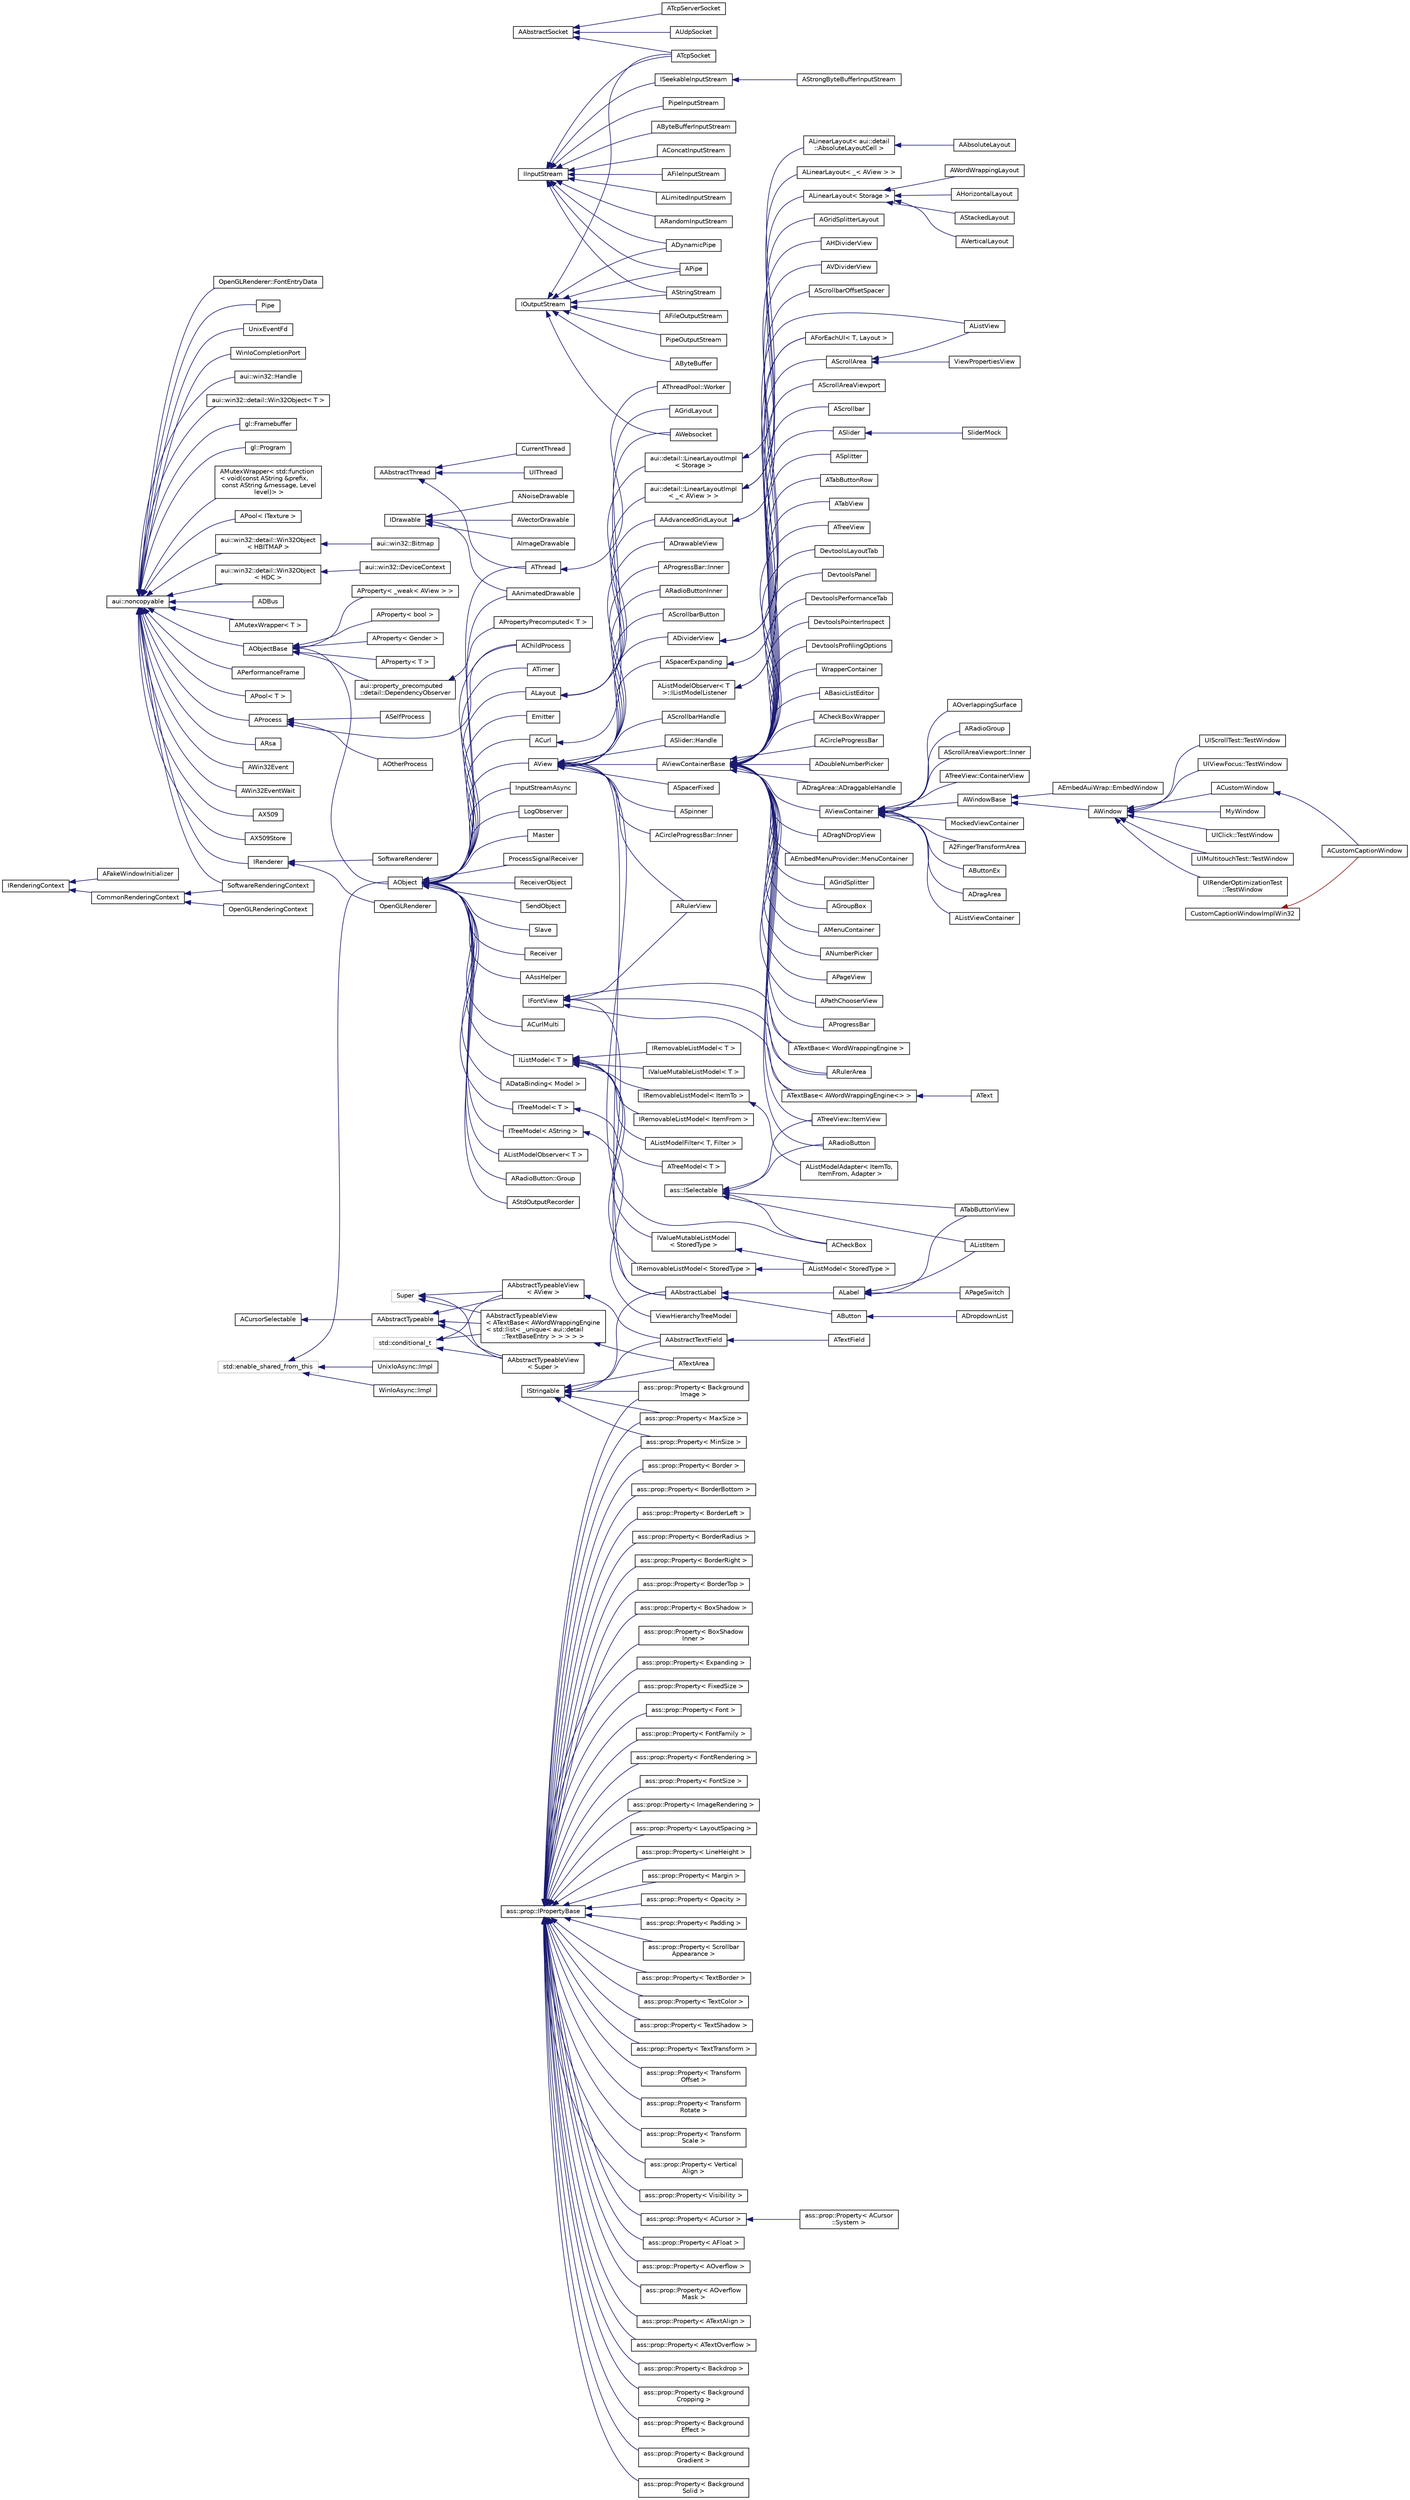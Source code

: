 digraph "Graphical Class Hierarchy"
{
 // LATEX_PDF_SIZE
  edge [fontname="Helvetica",fontsize="10",labelfontname="Helvetica",labelfontsize="10"];
  node [fontname="Helvetica",fontsize="10",shape=record];
  rankdir="LR";
  Node0 [label="AAbstractSocket",height=0.2,width=0.4,color="black", fillcolor="white", style="filled",URL="$classAAbstractSocket.html",tooltip="Base class for all sockets."];
  Node0 -> Node1 [dir="back",color="midnightblue",fontsize="10",style="solid",fontname="Helvetica"];
  Node1 [label="ATcpServerSocket",height=0.2,width=0.4,color="black", fillcolor="white", style="filled",URL="$classATcpServerSocket.html",tooltip="TCP server socket."];
  Node0 -> Node2 [dir="back",color="midnightblue",fontsize="10",style="solid",fontname="Helvetica"];
  Node2 [label="ATcpSocket",height=0.2,width=0.4,color="black", fillcolor="white", style="filled",URL="$classATcpSocket.html",tooltip="A bidirectional TCP connection (either a client connection or returned by ATcpServerSocket)."];
  Node0 -> Node3 [dir="back",color="midnightblue",fontsize="10",style="solid",fontname="Helvetica"];
  Node3 [label="AUdpSocket",height=0.2,width=0.4,color="black", fillcolor="white", style="filled",URL="$classAUdpSocket.html",tooltip="A bidirectional UDP socket."];
  Node38 [label="AAbstractThread",height=0.2,width=0.4,color="black", fillcolor="white", style="filled",URL="$classAAbstractThread.html",tooltip="Represents an abstract thread. Not all threads are created through AThread - these are interfaced wit..."];
  Node38 -> Node39 [dir="back",color="midnightblue",fontsize="10",style="solid",fontname="Helvetica"];
  Node39 [label="AThread",height=0.2,width=0.4,color="black", fillcolor="white", style="filled",URL="$classAThread.html",tooltip="Represents a user-defined thread."];
  Node39 -> Node40 [dir="back",color="midnightblue",fontsize="10",style="solid",fontname="Helvetica"];
  Node40 [label="AThreadPool::Worker",height=0.2,width=0.4,color="black", fillcolor="white", style="filled",URL="$classAThreadPool_1_1Worker.html",tooltip=" "];
  Node38 -> Node41 [dir="back",color="midnightblue",fontsize="10",style="solid",fontname="Helvetica"];
  Node41 [label="CurrentThread",height=0.2,width=0.4,color="black", fillcolor="white", style="filled",URL="$classCurrentThread.html",tooltip=" "];
  Node38 -> Node42 [dir="back",color="midnightblue",fontsize="10",style="solid",fontname="Helvetica"];
  Node42 [label="UIThread",height=0.2,width=0.4,color="black", fillcolor="white", style="filled",URL="$classUIThread.html",tooltip=" "];
  Node71 [label="ACursorSelectable",height=0.2,width=0.4,color="black", fillcolor="white", style="filled",URL="$classACursorSelectable.html",tooltip=" "];
  Node71 -> Node72 [dir="back",color="midnightblue",fontsize="10",style="solid",fontname="Helvetica"];
  Node72 [label="AAbstractTypeable",height=0.2,width=0.4,color="black", fillcolor="white", style="filled",URL="$classAAbstractTypeable.html",tooltip="Base class for AAbstractTypeableView which is template class."];
  Node72 -> Node73 [dir="back",color="midnightblue",fontsize="10",style="solid",fontname="Helvetica"];
  Node73 [label="AAbstractTypeableView\l\< AView \>",height=0.2,width=0.4,color="black", fillcolor="white", style="filled",URL="$classAAbstractTypeableView.html",tooltip=" "];
  Node73 -> Node74 [dir="back",color="midnightblue",fontsize="10",style="solid",fontname="Helvetica"];
  Node74 [label="AAbstractTextField",height=0.2,width=0.4,color="black", fillcolor="white", style="filled",URL="$classAAbstractTextField.html",tooltip="Text field implementation."];
  Node74 -> Node75 [dir="back",color="midnightblue",fontsize="10",style="solid",fontname="Helvetica"];
  Node75 [label="ATextField",height=0.2,width=0.4,color="black", fillcolor="white", style="filled",URL="$classATextField.html",tooltip="Editable field with text to receive a text input from the user."];
  Node72 -> Node76 [dir="back",color="midnightblue",fontsize="10",style="solid",fontname="Helvetica"];
  Node76 [label="AAbstractTypeableView\l\< ATextBase\< AWordWrappingEngine\l\< std::list\< _unique\< aui::detail\l::TextBaseEntry \> \> \> \> \>",height=0.2,width=0.4,color="black", fillcolor="white", style="filled",URL="$classAAbstractTypeableView.html",tooltip=" "];
  Node76 -> Node77 [dir="back",color="midnightblue",fontsize="10",style="solid",fontname="Helvetica"];
  Node77 [label="ATextArea",height=0.2,width=0.4,color="black", fillcolor="white", style="filled",URL="$classATextArea.html",tooltip="Multiline text input area."];
  Node72 -> Node78 [dir="back",color="midnightblue",fontsize="10",style="solid",fontname="Helvetica"];
  Node78 [label="AAbstractTypeableView\l\< Super \>",height=0.2,width=0.4,color="black", fillcolor="white", style="filled",URL="$classAAbstractTypeableView.html",tooltip="Basic implementation of type shortcuts and selection for editable text fields."];
  Node345 [label="std::conditional_t",height=0.2,width=0.4,color="grey75", fillcolor="white", style="filled",tooltip=" "];
  Node345 -> Node73 [dir="back",color="midnightblue",fontsize="10",style="solid",fontname="Helvetica"];
  Node345 -> Node76 [dir="back",color="midnightblue",fontsize="10",style="solid",fontname="Helvetica"];
  Node345 -> Node78 [dir="back",color="midnightblue",fontsize="10",style="solid",fontname="Helvetica"];
  Node388 [label="CustomCaptionWindowImplWin32",height=0.2,width=0.4,color="black", fillcolor="white", style="filled",URL="$classCustomCaptionWindowImplWin32.html",tooltip=" "];
  Node388 -> Node389 [dir="back",color="firebrick4",fontsize="10",style="solid",fontname="Helvetica"];
  Node389 [label="ACustomCaptionWindow",height=0.2,width=0.4,color="black", fillcolor="white", style="filled",URL="$classACustomCaptionWindow.html",tooltip="Represents a window with customizable caption bar."];
  Node417 [label="std::enable_shared_from_this",height=0.2,width=0.4,color="grey75", fillcolor="white", style="filled",tooltip=" "];
  Node417 -> Node418 [dir="back",color="midnightblue",fontsize="10",style="solid",fontname="Helvetica"];
  Node418 [label="AObject",height=0.2,width=0.4,color="black", fillcolor="white", style="filled",URL="$classAObject.html",tooltip="A base object class."];
  Node418 -> Node419 [dir="back",color="midnightblue",fontsize="10",style="solid",fontname="Helvetica"];
  Node419 [label="ITreeModel\< AString \>",height=0.2,width=0.4,color="black", fillcolor="white", style="filled",URL="$classITreeModel.html",tooltip=" "];
  Node419 -> Node420 [dir="back",color="midnightblue",fontsize="10",style="solid",fontname="Helvetica"];
  Node420 [label="ViewHierarchyTreeModel",height=0.2,width=0.4,color="black", fillcolor="white", style="filled",URL="$classViewHierarchyTreeModel.html",tooltip=" "];
  Node418 -> Node421 [dir="back",color="midnightblue",fontsize="10",style="solid",fontname="Helvetica"];
  Node421 [label="Receiver",height=0.2,width=0.4,color="black", fillcolor="white", style="filled",URL="$classReceiver.html",tooltip=" "];
  Node418 -> Node422 [dir="back",color="midnightblue",fontsize="10",style="solid",fontname="Helvetica"];
  Node422 [label="AAnimatedDrawable",height=0.2,width=0.4,color="black", fillcolor="white", style="filled",URL="$classAAnimatedDrawable.html",tooltip=" "];
  Node418 -> Node423 [dir="back",color="midnightblue",fontsize="10",style="solid",fontname="Helvetica"];
  Node423 [label="AAssHelper",height=0.2,width=0.4,color="black", fillcolor="white", style="filled",URL="$classAAssHelper.html",tooltip="Remember, ASS is not a butt. ASS is Aui Style Sheets."];
  Node418 -> Node424 [dir="back",color="midnightblue",fontsize="10",style="solid",fontname="Helvetica"];
  Node424 [label="AChildProcess",height=0.2,width=0.4,color="black", fillcolor="white", style="filled",URL="$classAChildProcess.html",tooltip=" "];
  Node418 -> Node425 [dir="back",color="midnightblue",fontsize="10",style="solid",fontname="Helvetica"];
  Node425 [label="ACurl",height=0.2,width=0.4,color="black", fillcolor="white", style="filled",URL="$classACurl.html",tooltip="Easy curl instance."];
  Node425 -> Node426 [dir="back",color="midnightblue",fontsize="10",style="solid",fontname="Helvetica"];
  Node426 [label="AWebsocket",height=0.2,width=0.4,color="black", fillcolor="white", style="filled",URL="$classAWebsocket.html",tooltip="Websocket implementation."];
  Node418 -> Node427 [dir="back",color="midnightblue",fontsize="10",style="solid",fontname="Helvetica"];
  Node427 [label="ACurlMulti",height=0.2,width=0.4,color="black", fillcolor="white", style="filled",URL="$classACurlMulti.html",tooltip="Multi curl instance."];
  Node418 -> Node428 [dir="back",color="midnightblue",fontsize="10",style="solid",fontname="Helvetica"];
  Node428 [label="ADataBinding\< Model \>",height=0.2,width=0.4,color="black", fillcolor="white", style="filled",URL="$classADataBinding.html",tooltip="Data binding implementation."];
  Node418 -> Node429 [dir="back",color="midnightblue",fontsize="10",style="solid",fontname="Helvetica"];
  Node429 [label="ALayout",height=0.2,width=0.4,color="black", fillcolor="white", style="filled",URL="$classALayout.html",tooltip="Base class for all layout managers."];
  Node429 -> Node430 [dir="back",color="midnightblue",fontsize="10",style="solid",fontname="Helvetica"];
  Node430 [label="aui::detail::LinearLayoutImpl\l\< _\< AView \> \>",height=0.2,width=0.4,color="black", fillcolor="white", style="filled",URL="$classaui_1_1detail_1_1LinearLayoutImpl.html",tooltip=" "];
  Node430 -> Node431 [dir="back",color="midnightblue",fontsize="10",style="solid",fontname="Helvetica"];
  Node431 [label="ALinearLayout\< Storage \>",height=0.2,width=0.4,color="black", fillcolor="white", style="filled",URL="$classALinearLayout.html",tooltip="Implements addView/removeView/getAllViews and protected mViews field for Vertical,..."];
  Node431 -> Node432 [dir="back",color="midnightblue",fontsize="10",style="solid",fontname="Helvetica"];
  Node432 [label="AHorizontalLayout",height=0.2,width=0.4,color="black", fillcolor="white", style="filled",URL="$classAHorizontalLayout.html",tooltip="Places views in a row."];
  Node431 -> Node433 [dir="back",color="midnightblue",fontsize="10",style="solid",fontname="Helvetica"];
  Node433 [label="AStackedLayout",height=0.2,width=0.4,color="black", fillcolor="white", style="filled",URL="$classAStackedLayout.html",tooltip="Places views in a stack (along z axis)."];
  Node431 -> Node434 [dir="back",color="midnightblue",fontsize="10",style="solid",fontname="Helvetica"];
  Node434 [label="AVerticalLayout",height=0.2,width=0.4,color="black", fillcolor="white", style="filled",URL="$classAVerticalLayout.html",tooltip="Places views in a column."];
  Node431 -> Node435 [dir="back",color="midnightblue",fontsize="10",style="solid",fontname="Helvetica"];
  Node435 [label="AWordWrappingLayout",height=0.2,width=0.4,color="black", fillcolor="white", style="filled",URL="$classAWordWrappingLayout.html",tooltip="Imitates behaviour of word wrapping, but uses views instead words."];
  Node430 -> Node436 [dir="back",color="midnightblue",fontsize="10",style="solid",fontname="Helvetica"];
  Node436 [label="ALinearLayout\< _\< AView \> \>",height=0.2,width=0.4,color="black", fillcolor="white", style="filled",URL="$classALinearLayout_3_01___3_01AView_01_4_01_4.html",tooltip=" "];
  Node429 -> Node437 [dir="back",color="midnightblue",fontsize="10",style="solid",fontname="Helvetica"];
  Node437 [label="AAdvancedGridLayout",height=0.2,width=0.4,color="black", fillcolor="white", style="filled",URL="$classAAdvancedGridLayout.html",tooltip="Grid layout. Unlike AGridLayout, cells may have different sizes."];
  Node437 -> Node438 [dir="back",color="midnightblue",fontsize="10",style="solid",fontname="Helvetica"];
  Node438 [label="AGridSplitterLayout",height=0.2,width=0.4,color="black", fillcolor="white", style="filled",URL="$classAGridSplitterLayout.html",tooltip=" "];
  Node429 -> Node439 [dir="back",color="midnightblue",fontsize="10",style="solid",fontname="Helvetica"];
  Node439 [label="AGridLayout",height=0.2,width=0.4,color="black", fillcolor="white", style="filled",URL="$classAGridLayout.html",tooltip="Grid layout with fixed-size cells."];
  Node429 -> Node440 [dir="back",color="midnightblue",fontsize="10",style="solid",fontname="Helvetica"];
  Node440 [label="aui::detail::LinearLayoutImpl\l\< Storage \>",height=0.2,width=0.4,color="black", fillcolor="white", style="filled",URL="$classaui_1_1detail_1_1LinearLayoutImpl.html",tooltip=" "];
  Node440 -> Node441 [dir="back",color="midnightblue",fontsize="10",style="solid",fontname="Helvetica"];
  Node441 [label="ALinearLayout\< aui::detail\l::AbsoluteLayoutCell \>",height=0.2,width=0.4,color="black", fillcolor="white", style="filled",URL="$classALinearLayout.html",tooltip=" "];
  Node441 -> Node442 [dir="back",color="midnightblue",fontsize="10",style="solid",fontname="Helvetica"];
  Node442 [label="AAbsoluteLayout",height=0.2,width=0.4,color="black", fillcolor="white", style="filled",URL="$classAAbsoluteLayout.html",tooltip="Absolute positioning layout. Allows to explicitly set your own coordinates."];
  Node418 -> Node443 [dir="back",color="midnightblue",fontsize="10",style="solid",fontname="Helvetica"];
  Node443 [label="AListModelObserver\< T \>",height=0.2,width=0.4,color="black", fillcolor="white", style="filled",URL="$classAListModelObserver.html",tooltip=" "];
  Node418 -> Node444 [dir="back",color="midnightblue",fontsize="10",style="solid",fontname="Helvetica"];
  Node444 [label="ARadioButton::Group",height=0.2,width=0.4,color="black", fillcolor="white", style="filled",URL="$classARadioButton_1_1Group.html",tooltip=" "];
  Node418 -> Node445 [dir="back",color="midnightblue",fontsize="10",style="solid",fontname="Helvetica"];
  Node445 [label="AStdOutputRecorder",height=0.2,width=0.4,color="black", fillcolor="white", style="filled",URL="$classAStdOutputRecorder.html",tooltip=" "];
  Node418 -> Node39 [dir="back",color="midnightblue",fontsize="10",style="solid",fontname="Helvetica"];
  Node418 -> Node446 [dir="back",color="midnightblue",fontsize="10",style="solid",fontname="Helvetica"];
  Node446 [label="ATimer",height=0.2,width=0.4,color="black", fillcolor="white", style="filled",URL="$classATimer.html",tooltip="Async timer."];
  Node418 -> Node447 [dir="back",color="midnightblue",fontsize="10",style="solid",fontname="Helvetica"];
  Node447 [label="AView",height=0.2,width=0.4,color="black", fillcolor="white", style="filled",URL="$classAView.html",tooltip="Base class of all UI objects."];
  Node447 -> Node448 [dir="back",color="midnightblue",fontsize="10",style="solid",fontname="Helvetica"];
  Node448 [label="AAbstractLabel",height=0.2,width=0.4,color="black", fillcolor="white", style="filled",URL="$classAAbstractLabel.html",tooltip="Represents an abstract text display view."];
  Node448 -> Node449 [dir="back",color="midnightblue",fontsize="10",style="solid",fontname="Helvetica"];
  Node449 [label="AButton",height=0.2,width=0.4,color="black", fillcolor="white", style="filled",URL="$classAButton.html",tooltip="Button with text, which can be pushed to make some action."];
  Node449 -> Node450 [dir="back",color="midnightblue",fontsize="10",style="solid",fontname="Helvetica"];
  Node450 [label="ADropdownList",height=0.2,width=0.4,color="black", fillcolor="white", style="filled",URL="$classADropdownList.html",tooltip="A button with dropdown list."];
  Node448 -> Node451 [dir="back",color="midnightblue",fontsize="10",style="solid",fontname="Helvetica"];
  Node451 [label="ALabel",height=0.2,width=0.4,color="black", fillcolor="white", style="filled",URL="$classALabel.html",tooltip="Represents a simple single-line text display view."];
  Node451 -> Node452 [dir="back",color="midnightblue",fontsize="10",style="solid",fontname="Helvetica"];
  Node452 [label="AListItem",height=0.2,width=0.4,color="black", fillcolor="white", style="filled",URL="$classAListItem.html",tooltip=" "];
  Node451 -> Node453 [dir="back",color="midnightblue",fontsize="10",style="solid",fontname="Helvetica"];
  Node453 [label="APageSwitch",height=0.2,width=0.4,color="black", fillcolor="white", style="filled",URL="$classAPageSwitch.html",tooltip=" "];
  Node451 -> Node454 [dir="back",color="midnightblue",fontsize="10",style="solid",fontname="Helvetica"];
  Node454 [label="ATabButtonView",height=0.2,width=0.4,color="black", fillcolor="white", style="filled",URL="$classATabButtonView.html",tooltip=" "];
  Node447 -> Node455 [dir="back",color="midnightblue",fontsize="10",style="solid",fontname="Helvetica"];
  Node455 [label="ACheckBox",height=0.2,width=0.4,color="black", fillcolor="white", style="filled",URL="$classACheckBox.html",tooltip="A check box (without label)."];
  Node447 -> Node456 [dir="back",color="midnightblue",fontsize="10",style="solid",fontname="Helvetica"];
  Node456 [label="ACircleProgressBar::Inner",height=0.2,width=0.4,color="black", fillcolor="white", style="filled",URL="$classACircleProgressBar_1_1Inner.html",tooltip=" "];
  Node447 -> Node457 [dir="back",color="midnightblue",fontsize="10",style="solid",fontname="Helvetica"];
  Node457 [label="ADividerView",height=0.2,width=0.4,color="black", fillcolor="white", style="filled",URL="$classADividerView.html",tooltip="Base class for AHDividerView and AVDivierView."];
  Node457 -> Node458 [dir="back",color="midnightblue",fontsize="10",style="solid",fontname="Helvetica"];
  Node458 [label="AHDividerView",height=0.2,width=0.4,color="black", fillcolor="white", style="filled",URL="$classAHDividerView.html",tooltip="A horizontal line."];
  Node457 -> Node459 [dir="back",color="midnightblue",fontsize="10",style="solid",fontname="Helvetica"];
  Node459 [label="AVDividerView",height=0.2,width=0.4,color="black", fillcolor="white", style="filled",URL="$classAVDividerView.html",tooltip="A vertical line."];
  Node447 -> Node460 [dir="back",color="midnightblue",fontsize="10",style="solid",fontname="Helvetica"];
  Node460 [label="ADrawableView",height=0.2,width=0.4,color="black", fillcolor="white", style="filled",URL="$classADrawableView.html",tooltip="Simple view to draw an IDrawable."];
  Node447 -> Node461 [dir="back",color="midnightblue",fontsize="10",style="solid",fontname="Helvetica"];
  Node461 [label="AProgressBar::Inner",height=0.2,width=0.4,color="black", fillcolor="white", style="filled",URL="$classAProgressBar_1_1Inner.html",tooltip=" "];
  Node447 -> Node462 [dir="back",color="midnightblue",fontsize="10",style="solid",fontname="Helvetica"];
  Node462 [label="ARadioButtonInner",height=0.2,width=0.4,color="black", fillcolor="white", style="filled",URL="$classARadioButtonInner.html",tooltip=" "];
  Node447 -> Node463 [dir="back",color="midnightblue",fontsize="10",style="solid",fontname="Helvetica"];
  Node463 [label="ARulerView",height=0.2,width=0.4,color="black", fillcolor="white", style="filled",URL="$classARulerView.html",tooltip="A Photoshop-like ruler for measuring display units."];
  Node447 -> Node464 [dir="back",color="midnightblue",fontsize="10",style="solid",fontname="Helvetica"];
  Node464 [label="AScrollbarButton",height=0.2,width=0.4,color="black", fillcolor="white", style="filled",URL="$classAScrollbarButton.html",tooltip=" "];
  Node447 -> Node465 [dir="back",color="midnightblue",fontsize="10",style="solid",fontname="Helvetica"];
  Node465 [label="AScrollbarHandle",height=0.2,width=0.4,color="black", fillcolor="white", style="filled",URL="$classAScrollbarHandle.html",tooltip=" "];
  Node447 -> Node466 [dir="back",color="midnightblue",fontsize="10",style="solid",fontname="Helvetica"];
  Node466 [label="ASlider::Handle",height=0.2,width=0.4,color="black", fillcolor="white", style="filled",URL="$classASlider_1_1Handle.html",tooltip=" "];
  Node447 -> Node467 [dir="back",color="midnightblue",fontsize="10",style="solid",fontname="Helvetica"];
  Node467 [label="ASpacerExpanding",height=0.2,width=0.4,color="black", fillcolor="white", style="filled",URL="$classASpacerExpanding.html",tooltip="Expanding view which is useful in UI building."];
  Node467 -> Node468 [dir="back",color="midnightblue",fontsize="10",style="solid",fontname="Helvetica"];
  Node468 [label="AScrollbarOffsetSpacer",height=0.2,width=0.4,color="black", fillcolor="white", style="filled",URL="$classAScrollbarOffsetSpacer.html",tooltip=" "];
  Node447 -> Node469 [dir="back",color="midnightblue",fontsize="10",style="solid",fontname="Helvetica"];
  Node469 [label="ASpacerFixed",height=0.2,width=0.4,color="black", fillcolor="white", style="filled",URL="$classASpacerFixed.html",tooltip="Fixed-size view which is useful in UI building."];
  Node447 -> Node470 [dir="back",color="midnightblue",fontsize="10",style="solid",fontname="Helvetica"];
  Node470 [label="ASpinner",height=0.2,width=0.4,color="black", fillcolor="white", style="filled",URL="$classASpinner.html",tooltip=" "];
  Node447 -> Node471 [dir="back",color="midnightblue",fontsize="10",style="solid",fontname="Helvetica"];
  Node471 [label="AViewContainerBase",height=0.2,width=0.4,color="black", fillcolor="white", style="filled",URL="$classAViewContainerBase.html",tooltip="A view that represents a set of views."];
  Node471 -> Node472 [dir="back",color="midnightblue",fontsize="10",style="solid",fontname="Helvetica"];
  Node472 [label="ATextBase\< AWordWrappingEngine\<\> \>",height=0.2,width=0.4,color="black", fillcolor="white", style="filled",URL="$classATextBase.html",tooltip=" "];
  Node472 -> Node473 [dir="back",color="midnightblue",fontsize="10",style="solid",fontname="Helvetica"];
  Node473 [label="AText",height=0.2,width=0.4,color="black", fillcolor="white", style="filled",URL="$classAText.html",tooltip="HTML-capable text container."];
  Node471 -> Node474 [dir="back",color="midnightblue",fontsize="10",style="solid",fontname="Helvetica"];
  Node474 [label="ABasicListEditor",height=0.2,width=0.4,color="black", fillcolor="white", style="filled",URL="$classABasicListEditor.html",tooltip="Helper UI to edit list models."];
  Node471 -> Node475 [dir="back",color="midnightblue",fontsize="10",style="solid",fontname="Helvetica"];
  Node475 [label="ACheckBoxWrapper",height=0.2,width=0.4,color="black", fillcolor="white", style="filled",URL="$classACheckBoxWrapper.html",tooltip="View container with a checkbox."];
  Node471 -> Node476 [dir="back",color="midnightblue",fontsize="10",style="solid",fontname="Helvetica"];
  Node476 [label="ACircleProgressBar",height=0.2,width=0.4,color="black", fillcolor="white", style="filled",URL="$classACircleProgressBar.html",tooltip="A circle-shaped progress bar."];
  Node471 -> Node477 [dir="back",color="midnightblue",fontsize="10",style="solid",fontname="Helvetica"];
  Node477 [label="ADoubleNumberPicker",height=0.2,width=0.4,color="black", fillcolor="white", style="filled",URL="$classADoubleNumberPicker.html",tooltip="A text field for numbers with increase/decrease buttons."];
  Node471 -> Node478 [dir="back",color="midnightblue",fontsize="10",style="solid",fontname="Helvetica"];
  Node478 [label="ADragArea::ADraggableHandle",height=0.2,width=0.4,color="black", fillcolor="white", style="filled",URL="$classADragArea_1_1ADraggableHandle.html",tooltip=" "];
  Node471 -> Node479 [dir="back",color="midnightblue",fontsize="10",style="solid",fontname="Helvetica"];
  Node479 [label="ADragNDropView",height=0.2,width=0.4,color="black", fillcolor="white", style="filled",URL="$classADragNDropView.html",tooltip=" "];
  Node471 -> Node480 [dir="back",color="midnightblue",fontsize="10",style="solid",fontname="Helvetica"];
  Node480 [label="AEmbedMenuProvider::MenuContainer",height=0.2,width=0.4,color="black", fillcolor="white", style="filled",URL="$classAEmbedMenuProvider_1_1MenuContainer.html",tooltip=" "];
  Node471 -> Node481 [dir="back",color="midnightblue",fontsize="10",style="solid",fontname="Helvetica"];
  Node481 [label="AForEachUI\< T, Layout \>",height=0.2,width=0.4,color="black", fillcolor="white", style="filled",URL="$classAForEachUI.html",tooltip=" "];
  Node471 -> Node482 [dir="back",color="midnightblue",fontsize="10",style="solid",fontname="Helvetica"];
  Node482 [label="AGridSplitter",height=0.2,width=0.4,color="black", fillcolor="white", style="filled",URL="$classAGridSplitter.html",tooltip="A resizable grid layout."];
  Node471 -> Node483 [dir="back",color="midnightblue",fontsize="10",style="solid",fontname="Helvetica"];
  Node483 [label="AGroupBox",height=0.2,width=0.4,color="black", fillcolor="white", style="filled",URL="$classAGroupBox.html",tooltip="A titled frame."];
  Node471 -> Node484 [dir="back",color="midnightblue",fontsize="10",style="solid",fontname="Helvetica"];
  Node484 [label="AMenuContainer",height=0.2,width=0.4,color="black", fillcolor="white", style="filled",URL="$classAMenuContainer.html",tooltip=" "];
  Node471 -> Node485 [dir="back",color="midnightblue",fontsize="10",style="solid",fontname="Helvetica"];
  Node485 [label="ANumberPicker",height=0.2,width=0.4,color="black", fillcolor="white", style="filled",URL="$classANumberPicker.html",tooltip="A text field for numbers with increase/decrease buttons."];
  Node471 -> Node486 [dir="back",color="midnightblue",fontsize="10",style="solid",fontname="Helvetica"];
  Node486 [label="APageView",height=0.2,width=0.4,color="black", fillcolor="white", style="filled",URL="$classAPageView.html",tooltip="Like ATabView but without tabs line."];
  Node471 -> Node487 [dir="back",color="midnightblue",fontsize="10",style="solid",fontname="Helvetica"];
  Node487 [label="APathChooserView",height=0.2,width=0.4,color="black", fillcolor="white", style="filled",URL="$classAPathChooserView.html",tooltip="A text field with \"...\" button prompting path."];
  Node471 -> Node488 [dir="back",color="midnightblue",fontsize="10",style="solid",fontname="Helvetica"];
  Node488 [label="AProgressBar",height=0.2,width=0.4,color="black", fillcolor="white", style="filled",URL="$classAProgressBar.html",tooltip="A progress bar."];
  Node471 -> Node489 [dir="back",color="midnightblue",fontsize="10",style="solid",fontname="Helvetica"];
  Node489 [label="ARadioButton",height=0.2,width=0.4,color="black", fillcolor="white", style="filled",URL="$classARadioButton.html",tooltip="A radio button."];
  Node471 -> Node490 [dir="back",color="midnightblue",fontsize="10",style="solid",fontname="Helvetica"];
  Node490 [label="ARulerArea",height=0.2,width=0.4,color="black", fillcolor="white", style="filled",URL="$classARulerArea.html",tooltip="Photoshop-like ruler area for measuring display units."];
  Node471 -> Node491 [dir="back",color="midnightblue",fontsize="10",style="solid",fontname="Helvetica"];
  Node491 [label="AScrollArea",height=0.2,width=0.4,color="black", fillcolor="white", style="filled",URL="$classAScrollArea.html",tooltip="A scrollable container with vertical and horizontal scrollbars."];
  Node491 -> Node492 [dir="back",color="midnightblue",fontsize="10",style="solid",fontname="Helvetica"];
  Node492 [label="AListView",height=0.2,width=0.4,color="black", fillcolor="white", style="filled",URL="$classAListView.html",tooltip="Displays a list model of strings."];
  Node491 -> Node493 [dir="back",color="midnightblue",fontsize="10",style="solid",fontname="Helvetica"];
  Node493 [label="ViewPropertiesView",height=0.2,width=0.4,color="black", fillcolor="white", style="filled",URL="$classViewPropertiesView.html",tooltip=" "];
  Node471 -> Node494 [dir="back",color="midnightblue",fontsize="10",style="solid",fontname="Helvetica"];
  Node494 [label="AScrollAreaViewport",height=0.2,width=0.4,color="black", fillcolor="white", style="filled",URL="$classAScrollAreaViewport.html",tooltip="Inner component of AScrollArea that manages rendering and event handling with custom offset (scroll)."];
  Node471 -> Node495 [dir="back",color="midnightblue",fontsize="10",style="solid",fontname="Helvetica"];
  Node495 [label="AScrollbar",height=0.2,width=0.4,color="black", fillcolor="white", style="filled",URL="$classAScrollbar.html",tooltip="A single scrollbar."];
  Node471 -> Node496 [dir="back",color="midnightblue",fontsize="10",style="solid",fontname="Helvetica"];
  Node496 [label="ASlider",height=0.2,width=0.4,color="black", fillcolor="white", style="filled",URL="$classASlider.html",tooltip="Slider control."];
  Node496 -> Node497 [dir="back",color="midnightblue",fontsize="10",style="solid",fontname="Helvetica"];
  Node497 [label="SliderMock",height=0.2,width=0.4,color="black", fillcolor="white", style="filled",URL="$classSliderMock.html",tooltip=" "];
  Node471 -> Node498 [dir="back",color="midnightblue",fontsize="10",style="solid",fontname="Helvetica"];
  Node498 [label="ASplitter",height=0.2,width=0.4,color="black", fillcolor="white", style="filled",URL="$classASplitter.html",tooltip="A resizeable horizontal or vertical layout."];
  Node471 -> Node499 [dir="back",color="midnightblue",fontsize="10",style="solid",fontname="Helvetica"];
  Node499 [label="ATabButtonRow",height=0.2,width=0.4,color="black", fillcolor="white", style="filled",URL="$classATabButtonRow.html",tooltip=" "];
  Node471 -> Node500 [dir="back",color="midnightblue",fontsize="10",style="solid",fontname="Helvetica"];
  Node500 [label="ATabView",height=0.2,width=0.4,color="black", fillcolor="white", style="filled",URL="$classATabView.html",tooltip="Tab host."];
  Node471 -> Node501 [dir="back",color="midnightblue",fontsize="10",style="solid",fontname="Helvetica"];
  Node501 [label="ATextBase\< WordWrappingEngine \>",height=0.2,width=0.4,color="black", fillcolor="white", style="filled",URL="$classATextBase.html",tooltip="Base class for AText without public APIs."];
  Node471 -> Node502 [dir="back",color="midnightblue",fontsize="10",style="solid",fontname="Helvetica"];
  Node502 [label="ATreeView",height=0.2,width=0.4,color="black", fillcolor="white", style="filled",URL="$classATreeView.html",tooltip="Displays a tree model of strings."];
  Node471 -> Node503 [dir="back",color="midnightblue",fontsize="10",style="solid",fontname="Helvetica"];
  Node503 [label="ATreeView::ItemView",height=0.2,width=0.4,color="black", fillcolor="white", style="filled",URL="$classATreeView_1_1ItemView.html",tooltip=" "];
  Node471 -> Node504 [dir="back",color="midnightblue",fontsize="10",style="solid",fontname="Helvetica"];
  Node504 [label="AViewContainer",height=0.2,width=0.4,color="black", fillcolor="white", style="filled",URL="$classAViewContainer.html",tooltip="A trivial modifiable view that represents a set of views."];
  Node504 -> Node505 [dir="back",color="midnightblue",fontsize="10",style="solid",fontname="Helvetica"];
  Node505 [label="A2FingerTransformArea",height=0.2,width=0.4,color="black", fillcolor="white", style="filled",URL="$classA2FingerTransformArea.html",tooltip="Handles and processes the multitouch scale, transform and rotation events based on two-finger gesture..."];
  Node504 -> Node506 [dir="back",color="midnightblue",fontsize="10",style="solid",fontname="Helvetica"];
  Node506 [label="AButtonEx",height=0.2,width=0.4,color="black", fillcolor="white", style="filled",URL="$classAButtonEx.html",tooltip="Unlike AButton, AButtonEx is a container which looks like a button."];
  Node504 -> Node507 [dir="back",color="midnightblue",fontsize="10",style="solid",fontname="Helvetica"];
  Node507 [label="ADragArea",height=0.2,width=0.4,color="black", fillcolor="white", style="filled",URL="$classADragArea.html",tooltip="Wrapping container to drag views inside of it."];
  Node504 -> Node508 [dir="back",color="midnightblue",fontsize="10",style="solid",fontname="Helvetica"];
  Node508 [label="AListViewContainer",height=0.2,width=0.4,color="black", fillcolor="white", style="filled",URL="$classAListViewContainer.html",tooltip=" "];
  Node504 -> Node509 [dir="back",color="midnightblue",fontsize="10",style="solid",fontname="Helvetica"];
  Node509 [label="AOverlappingSurface",height=0.2,width=0.4,color="black", fillcolor="white", style="filled",URL="$classAOverlappingSurface.html",tooltip=" "];
  Node504 -> Node510 [dir="back",color="midnightblue",fontsize="10",style="solid",fontname="Helvetica"];
  Node510 [label="ARadioGroup",height=0.2,width=0.4,color="black", fillcolor="white", style="filled",URL="$classARadioGroup.html",tooltip="A group of radio buttons."];
  Node504 -> Node511 [dir="back",color="midnightblue",fontsize="10",style="solid",fontname="Helvetica"];
  Node511 [label="AScrollAreaViewport::Inner",height=0.2,width=0.4,color="black", fillcolor="white", style="filled",URL="$classAScrollAreaViewport_1_1Inner.html",tooltip=" "];
  Node504 -> Node512 [dir="back",color="midnightblue",fontsize="10",style="solid",fontname="Helvetica"];
  Node512 [label="ATreeView::ContainerView",height=0.2,width=0.4,color="black", fillcolor="white", style="filled",URL="$classATreeView_1_1ContainerView.html",tooltip=" "];
  Node504 -> Node513 [dir="back",color="midnightblue",fontsize="10",style="solid",fontname="Helvetica"];
  Node513 [label="AWindowBase",height=0.2,width=0.4,color="black", fillcolor="white", style="filled",URL="$classAWindowBase.html",tooltip=" "];
  Node513 -> Node514 [dir="back",color="midnightblue",fontsize="10",style="solid",fontname="Helvetica"];
  Node514 [label="AEmbedAuiWrap::EmbedWindow",height=0.2,width=0.4,color="black", fillcolor="white", style="filled",URL="$classAEmbedAuiWrap_1_1EmbedWindow.html",tooltip=" "];
  Node513 -> Node515 [dir="back",color="midnightblue",fontsize="10",style="solid",fontname="Helvetica"];
  Node515 [label="AWindow",height=0.2,width=0.4,color="black", fillcolor="white", style="filled",URL="$classAWindow.html",tooltip="Represents a window in the underlying windowing system."];
  Node515 -> Node516 [dir="back",color="midnightblue",fontsize="10",style="solid",fontname="Helvetica"];
  Node516 [label="ACustomWindow",height=0.2,width=0.4,color="black", fillcolor="white", style="filled",URL="$classACustomWindow.html",tooltip="Represents a window without native caption but still draggable by top side."];
  Node516 -> Node389 [dir="back",color="midnightblue",fontsize="10",style="solid",fontname="Helvetica"];
  Node515 -> Node517 [dir="back",color="midnightblue",fontsize="10",style="solid",fontname="Helvetica"];
  Node517 [label="MyWindow",height=0.2,width=0.4,color="black", fillcolor="white", style="filled",URL="$classMyWindow.html",tooltip=" "];
  Node515 -> Node518 [dir="back",color="midnightblue",fontsize="10",style="solid",fontname="Helvetica"];
  Node518 [label="UIClick::TestWindow",height=0.2,width=0.4,color="black", fillcolor="white", style="filled",URL="$classUIClick_1_1TestWindow.html",tooltip=" "];
  Node515 -> Node519 [dir="back",color="midnightblue",fontsize="10",style="solid",fontname="Helvetica"];
  Node519 [label="UIMultitouchTest::TestWindow",height=0.2,width=0.4,color="black", fillcolor="white", style="filled",URL="$classUIMultitouchTest_1_1TestWindow.html",tooltip=" "];
  Node515 -> Node520 [dir="back",color="midnightblue",fontsize="10",style="solid",fontname="Helvetica"];
  Node520 [label="UIRenderOptimizationTest\l::TestWindow",height=0.2,width=0.4,color="black", fillcolor="white", style="filled",URL="$classUIRenderOptimizationTest_1_1TestWindow.html",tooltip=" "];
  Node515 -> Node521 [dir="back",color="midnightblue",fontsize="10",style="solid",fontname="Helvetica"];
  Node521 [label="UIScrollTest::TestWindow",height=0.2,width=0.4,color="black", fillcolor="white", style="filled",URL="$classUIScrollTest_1_1TestWindow.html",tooltip=" "];
  Node515 -> Node522 [dir="back",color="midnightblue",fontsize="10",style="solid",fontname="Helvetica"];
  Node522 [label="UIViewFocus::TestWindow",height=0.2,width=0.4,color="black", fillcolor="white", style="filled",URL="$classUIViewFocus_1_1TestWindow.html",tooltip=" "];
  Node504 -> Node523 [dir="back",color="midnightblue",fontsize="10",style="solid",fontname="Helvetica"];
  Node523 [label="MockedViewContainer",height=0.2,width=0.4,color="black", fillcolor="white", style="filled",URL="$classMockedViewContainer.html",tooltip=" "];
  Node471 -> Node524 [dir="back",color="midnightblue",fontsize="10",style="solid",fontname="Helvetica"];
  Node524 [label="DevtoolsLayoutTab",height=0.2,width=0.4,color="black", fillcolor="white", style="filled",URL="$classDevtoolsLayoutTab.html",tooltip=" "];
  Node471 -> Node525 [dir="back",color="midnightblue",fontsize="10",style="solid",fontname="Helvetica"];
  Node525 [label="DevtoolsPanel",height=0.2,width=0.4,color="black", fillcolor="white", style="filled",URL="$classDevtoolsPanel.html",tooltip=" "];
  Node471 -> Node526 [dir="back",color="midnightblue",fontsize="10",style="solid",fontname="Helvetica"];
  Node526 [label="DevtoolsPerformanceTab",height=0.2,width=0.4,color="black", fillcolor="white", style="filled",URL="$classDevtoolsPerformanceTab.html",tooltip=" "];
  Node471 -> Node527 [dir="back",color="midnightblue",fontsize="10",style="solid",fontname="Helvetica"];
  Node527 [label="DevtoolsPointerInspect",height=0.2,width=0.4,color="black", fillcolor="white", style="filled",URL="$classDevtoolsPointerInspect.html",tooltip=" "];
  Node471 -> Node528 [dir="back",color="midnightblue",fontsize="10",style="solid",fontname="Helvetica"];
  Node528 [label="DevtoolsProfilingOptions",height=0.2,width=0.4,color="black", fillcolor="white", style="filled",URL="$classDevtoolsProfilingOptions.html",tooltip=" "];
  Node471 -> Node529 [dir="back",color="midnightblue",fontsize="10",style="solid",fontname="Helvetica"];
  Node529 [label="WrapperContainer",height=0.2,width=0.4,color="black", fillcolor="white", style="filled",URL="$classWrapperContainer.html",tooltip=" "];
  Node418 -> Node530 [dir="back",color="midnightblue",fontsize="10",style="solid",fontname="Helvetica"];
  Node530 [label="Emitter",height=0.2,width=0.4,color="black", fillcolor="white", style="filled",URL="$classEmitter.html",tooltip=" "];
  Node418 -> Node531 [dir="back",color="midnightblue",fontsize="10",style="solid",fontname="Helvetica"];
  Node531 [label="IListModel\< T \>",height=0.2,width=0.4,color="black", fillcolor="white", style="filled",URL="$classIListModel.html",tooltip=" "];
  Node531 -> Node532 [dir="back",color="midnightblue",fontsize="10",style="solid",fontname="Helvetica"];
  Node532 [label="IRemovableListModel\< StoredType \>",height=0.2,width=0.4,color="black", fillcolor="white", style="filled",URL="$classIRemovableListModel.html",tooltip=" "];
  Node532 -> Node533 [dir="back",color="midnightblue",fontsize="10",style="solid",fontname="Helvetica"];
  Node533 [label="AListModel\< StoredType \>",height=0.2,width=0.4,color="black", fillcolor="white", style="filled",URL="$classAListModel.html",tooltip=" "];
  Node531 -> Node534 [dir="back",color="midnightblue",fontsize="10",style="solid",fontname="Helvetica"];
  Node534 [label="IRemovableListModel\< ItemTo \>",height=0.2,width=0.4,color="black", fillcolor="white", style="filled",URL="$classIRemovableListModel.html",tooltip=" "];
  Node534 -> Node535 [dir="back",color="midnightblue",fontsize="10",style="solid",fontname="Helvetica"];
  Node535 [label="AListModelAdapter\< ItemTo,\l ItemFrom, Adapter \>",height=0.2,width=0.4,color="black", fillcolor="white", style="filled",URL="$classAListModelAdapter.html",tooltip=" "];
  Node531 -> Node536 [dir="back",color="midnightblue",fontsize="10",style="solid",fontname="Helvetica"];
  Node536 [label="IRemovableListModel\< ItemFrom \>",height=0.2,width=0.4,color="black", fillcolor="white", style="filled",URL="$classIRemovableListModel.html",tooltip=" "];
  Node531 -> Node537 [dir="back",color="midnightblue",fontsize="10",style="solid",fontname="Helvetica"];
  Node537 [label="IValueMutableListModel\l\< StoredType \>",height=0.2,width=0.4,color="black", fillcolor="white", style="filled",URL="$classIValueMutableListModel.html",tooltip=" "];
  Node537 -> Node533 [dir="back",color="midnightblue",fontsize="10",style="solid",fontname="Helvetica"];
  Node531 -> Node538 [dir="back",color="midnightblue",fontsize="10",style="solid",fontname="Helvetica"];
  Node538 [label="AListModelFilter\< T, Filter \>",height=0.2,width=0.4,color="black", fillcolor="white", style="filled",URL="$classAListModelFilter.html",tooltip=" "];
  Node531 -> Node539 [dir="back",color="midnightblue",fontsize="10",style="solid",fontname="Helvetica"];
  Node539 [label="IRemovableListModel\< T \>",height=0.2,width=0.4,color="black", fillcolor="white", style="filled",URL="$classIRemovableListModel.html",tooltip=" "];
  Node531 -> Node540 [dir="back",color="midnightblue",fontsize="10",style="solid",fontname="Helvetica"];
  Node540 [label="IValueMutableListModel\< T \>",height=0.2,width=0.4,color="black", fillcolor="white", style="filled",URL="$classIValueMutableListModel.html",tooltip=" "];
  Node418 -> Node541 [dir="back",color="midnightblue",fontsize="10",style="solid",fontname="Helvetica"];
  Node541 [label="ITreeModel\< T \>",height=0.2,width=0.4,color="black", fillcolor="white", style="filled",URL="$classITreeModel.html",tooltip="Tree model."];
  Node541 -> Node542 [dir="back",color="midnightblue",fontsize="10",style="solid",fontname="Helvetica"];
  Node542 [label="ATreeModel\< T \>",height=0.2,width=0.4,color="black", fillcolor="white", style="filled",URL="$classATreeModel.html",tooltip="Basic implementation of ITreeModel."];
  Node418 -> Node543 [dir="back",color="midnightblue",fontsize="10",style="solid",fontname="Helvetica"];
  Node543 [label="InputStreamAsync",height=0.2,width=0.4,color="black", fillcolor="white", style="filled",URL="$classInputStreamAsync.html",tooltip="Converts a basic input stream to an asynchronous input stream so it's read in a separate thread."];
  Node418 -> Node544 [dir="back",color="midnightblue",fontsize="10",style="solid",fontname="Helvetica"];
  Node544 [label="LogObserver",height=0.2,width=0.4,color="black", fillcolor="white", style="filled",URL="$classLogObserver.html",tooltip=" "];
  Node418 -> Node545 [dir="back",color="midnightblue",fontsize="10",style="solid",fontname="Helvetica"];
  Node545 [label="Master",height=0.2,width=0.4,color="black", fillcolor="white", style="filled",URL="$classMaster.html",tooltip=" "];
  Node418 -> Node546 [dir="back",color="midnightblue",fontsize="10",style="solid",fontname="Helvetica"];
  Node546 [label="ProcessSignalReceiver",height=0.2,width=0.4,color="black", fillcolor="white", style="filled",URL="$classProcessSignalReceiver.html",tooltip=" "];
  Node418 -> Node547 [dir="back",color="midnightblue",fontsize="10",style="solid",fontname="Helvetica"];
  Node547 [label="ReceiverObject",height=0.2,width=0.4,color="black", fillcolor="white", style="filled",URL="$classReceiverObject.html",tooltip=" "];
  Node418 -> Node548 [dir="back",color="midnightblue",fontsize="10",style="solid",fontname="Helvetica"];
  Node548 [label="SendObject",height=0.2,width=0.4,color="black", fillcolor="white", style="filled",URL="$classSendObject.html",tooltip=" "];
  Node418 -> Node549 [dir="back",color="midnightblue",fontsize="10",style="solid",fontname="Helvetica"];
  Node549 [label="Slave",height=0.2,width=0.4,color="black", fillcolor="white", style="filled",URL="$classSlave.html",tooltip=" "];
  Node417 -> Node550 [dir="back",color="midnightblue",fontsize="10",style="solid",fontname="Helvetica"];
  Node550 [label="UnixIoAsync::Impl",height=0.2,width=0.4,color="black", fillcolor="white", style="filled",URL="$classUnixIoAsync_1_1Impl.html",tooltip=" "];
  Node417 -> Node551 [dir="back",color="midnightblue",fontsize="10",style="solid",fontname="Helvetica"];
  Node551 [label="WinIoAsync::Impl",height=0.2,width=0.4,color="black", fillcolor="white", style="filled",URL="$classWinIoAsync_1_1Impl.html",tooltip=" "];
  Node664 [label="IDrawable",height=0.2,width=0.4,color="black", fillcolor="white", style="filled",URL="$classIDrawable.html",tooltip="An abstract image that determines itself how it is displayed. Essentially an abstraction from vector ..."];
  Node664 -> Node422 [dir="back",color="midnightblue",fontsize="10",style="solid",fontname="Helvetica"];
  Node664 -> Node665 [dir="back",color="midnightblue",fontsize="10",style="solid",fontname="Helvetica"];
  Node665 [label="AImageDrawable",height=0.2,width=0.4,color="black", fillcolor="white", style="filled",URL="$classAImageDrawable.html",tooltip=" "];
  Node664 -> Node666 [dir="back",color="midnightblue",fontsize="10",style="solid",fontname="Helvetica"];
  Node666 [label="ANoiseDrawable",height=0.2,width=0.4,color="black", fillcolor="white", style="filled",URL="$classANoiseDrawable.html",tooltip=" "];
  Node664 -> Node667 [dir="back",color="midnightblue",fontsize="10",style="solid",fontname="Helvetica"];
  Node667 [label="AVectorDrawable",height=0.2,width=0.4,color="black", fillcolor="white", style="filled",URL="$classAVectorDrawable.html",tooltip=" "];
  Node680 [label="IFontView",height=0.2,width=0.4,color="black", fillcolor="white", style="filled",URL="$classIFontView.html",tooltip="Interface of a AView that works with fonts (i.e., ALabel, ATextField, AText, etc....."];
  Node680 -> Node472 [dir="back",color="midnightblue",fontsize="10",style="solid",fontname="Helvetica"];
  Node680 -> Node448 [dir="back",color="midnightblue",fontsize="10",style="solid",fontname="Helvetica"];
  Node680 -> Node490 [dir="back",color="midnightblue",fontsize="10",style="solid",fontname="Helvetica"];
  Node680 -> Node463 [dir="back",color="midnightblue",fontsize="10",style="solid",fontname="Helvetica"];
  Node680 -> Node501 [dir="back",color="midnightblue",fontsize="10",style="solid",fontname="Helvetica"];
  Node681 [label="IInputStream",height=0.2,width=0.4,color="black", fillcolor="white", style="filled",URL="$classIInputStream.html",tooltip="Represents an input stream."];
  Node681 -> Node682 [dir="back",color="midnightblue",fontsize="10",style="solid",fontname="Helvetica"];
  Node682 [label="AByteBufferInputStream",height=0.2,width=0.4,color="black", fillcolor="white", style="filled",URL="$classAByteBufferInputStream.html",tooltip="Converts a AByteBuffer to an IInputStream."];
  Node681 -> Node683 [dir="back",color="midnightblue",fontsize="10",style="solid",fontname="Helvetica"];
  Node683 [label="AConcatInputStream",height=0.2,width=0.4,color="black", fillcolor="white", style="filled",URL="$classAConcatInputStream.html",tooltip="Concatenates multiple sequential input streams into one."];
  Node681 -> Node684 [dir="back",color="midnightblue",fontsize="10",style="solid",fontname="Helvetica"];
  Node684 [label="ADynamicPipe",height=0.2,width=0.4,color="black", fillcolor="white", style="filled",URL="$classADynamicPipe.html",tooltip="An asynchronous buffer that converts an IInputStream to IOutputStream (and otherwise)."];
  Node681 -> Node685 [dir="back",color="midnightblue",fontsize="10",style="solid",fontname="Helvetica"];
  Node685 [label="AFileInputStream",height=0.2,width=0.4,color="black", fillcolor="white", style="filled",URL="$classAFileInputStream.html",tooltip="Opens a file for a binary read."];
  Node681 -> Node686 [dir="back",color="midnightblue",fontsize="10",style="solid",fontname="Helvetica"];
  Node686 [label="ALimitedInputStream",height=0.2,width=0.4,color="black", fillcolor="white", style="filled",URL="$classALimitedInputStream.html",tooltip="Input stream that will pass through a maximum of a certain number of bytes - then it will return eof ..."];
  Node681 -> Node687 [dir="back",color="midnightblue",fontsize="10",style="solid",fontname="Helvetica"];
  Node687 [label="APipe",height=0.2,width=0.4,color="black", fillcolor="white", style="filled",URL="$classAPipe.html",tooltip="A thread safe buffer that converts an IInputStream to IOutputStream (and otherwise)."];
  Node681 -> Node688 [dir="back",color="midnightblue",fontsize="10",style="solid",fontname="Helvetica"];
  Node688 [label="ARandomInputStream",height=0.2,width=0.4,color="black", fillcolor="white", style="filled",URL="$classARandomInputStream.html",tooltip="An input stream that generates random bytes."];
  Node681 -> Node689 [dir="back",color="midnightblue",fontsize="10",style="solid",fontname="Helvetica"];
  Node689 [label="AStringStream",height=0.2,width=0.4,color="black", fillcolor="white", style="filled",URL="$classAStringStream.html",tooltip="A buffer input/output stream based on std::string."];
  Node681 -> Node2 [dir="back",color="midnightblue",fontsize="10",style="solid",fontname="Helvetica"];
  Node681 -> Node690 [dir="back",color="midnightblue",fontsize="10",style="solid",fontname="Helvetica"];
  Node690 [label="ISeekableInputStream",height=0.2,width=0.4,color="black", fillcolor="white", style="filled",URL="$classISeekableInputStream.html",tooltip="Represents an input stream with updating reading position."];
  Node690 -> Node691 [dir="back",color="midnightblue",fontsize="10",style="solid",fontname="Helvetica"];
  Node691 [label="AStrongByteBufferInputStream",height=0.2,width=0.4,color="black", fillcolor="white", style="filled",URL="$classAStrongByteBufferInputStream.html",tooltip="Input stream based on AByteBuffer with memory control, clears byte buffer on destruction."];
  Node681 -> Node692 [dir="back",color="midnightblue",fontsize="10",style="solid",fontname="Helvetica"];
  Node692 [label="PipeInputStream",height=0.2,width=0.4,color="black", fillcolor="white", style="filled",URL="$classPipeInputStream.html",tooltip=" "];
  Node693 [label="AListModelObserver\< T\l \>::IListModelListener",height=0.2,width=0.4,color="black", fillcolor="white", style="filled",URL="$classAListModelObserver_1_1IListModelListener.html",tooltip=" "];
  Node693 -> Node481 [dir="back",color="midnightblue",fontsize="10",style="solid",fontname="Helvetica"];
  Node693 -> Node492 [dir="back",color="midnightblue",fontsize="10",style="solid",fontname="Helvetica"];
  Node706 [label="IOutputStream",height=0.2,width=0.4,color="black", fillcolor="white", style="filled",URL="$classIOutputStream.html",tooltip=" "];
  Node706 -> Node707 [dir="back",color="midnightblue",fontsize="10",style="solid",fontname="Helvetica"];
  Node707 [label="AByteBuffer",height=0.2,width=0.4,color="black", fillcolor="white", style="filled",URL="$classAByteBuffer.html",tooltip="std::vector-like growing array for byte storage."];
  Node706 -> Node684 [dir="back",color="midnightblue",fontsize="10",style="solid",fontname="Helvetica"];
  Node706 -> Node708 [dir="back",color="midnightblue",fontsize="10",style="solid",fontname="Helvetica"];
  Node708 [label="AFileOutputStream",height=0.2,width=0.4,color="black", fillcolor="white", style="filled",URL="$classAFileOutputStream.html",tooltip="Opens a file for a binary write."];
  Node706 -> Node687 [dir="back",color="midnightblue",fontsize="10",style="solid",fontname="Helvetica"];
  Node706 -> Node689 [dir="back",color="midnightblue",fontsize="10",style="solid",fontname="Helvetica"];
  Node706 -> Node2 [dir="back",color="midnightblue",fontsize="10",style="solid",fontname="Helvetica"];
  Node706 -> Node426 [dir="back",color="midnightblue",fontsize="10",style="solid",fontname="Helvetica"];
  Node706 -> Node709 [dir="back",color="midnightblue",fontsize="10",style="solid",fontname="Helvetica"];
  Node709 [label="PipeOutputStream",height=0.2,width=0.4,color="black", fillcolor="white", style="filled",URL="$classPipeOutputStream.html",tooltip=" "];
  Node713 [label="ass::prop::IPropertyBase",height=0.2,width=0.4,color="black", fillcolor="white", style="filled",URL="$structass_1_1prop_1_1IPropertyBase.html",tooltip="Base class for all properties."];
  Node713 -> Node714 [dir="back",color="midnightblue",fontsize="10",style="solid",fontname="Helvetica"];
  Node714 [label="ass::prop::Property\< ACursor \>",height=0.2,width=0.4,color="black", fillcolor="white", style="filled",URL="$structass_1_1prop_1_1Property_3_01ACursor_01_4.html",tooltip=" "];
  Node714 -> Node715 [dir="back",color="midnightblue",fontsize="10",style="solid",fontname="Helvetica"];
  Node715 [label="ass::prop::Property\< ACursor\l::System \>",height=0.2,width=0.4,color="black", fillcolor="white", style="filled",URL="$structass_1_1prop_1_1Property_3_01ACursor_1_1System_01_4.html",tooltip=" "];
  Node713 -> Node716 [dir="back",color="midnightblue",fontsize="10",style="solid",fontname="Helvetica"];
  Node716 [label="ass::prop::Property\< AFloat \>",height=0.2,width=0.4,color="black", fillcolor="white", style="filled",URL="$structass_1_1prop_1_1Property_3_01AFloat_01_4.html",tooltip=" "];
  Node713 -> Node717 [dir="back",color="midnightblue",fontsize="10",style="solid",fontname="Helvetica"];
  Node717 [label="ass::prop::Property\< AOverflow \>",height=0.2,width=0.4,color="black", fillcolor="white", style="filled",URL="$structass_1_1prop_1_1Property_3_01AOverflow_01_4.html",tooltip=" "];
  Node713 -> Node718 [dir="back",color="midnightblue",fontsize="10",style="solid",fontname="Helvetica"];
  Node718 [label="ass::prop::Property\< AOverflow\lMask \>",height=0.2,width=0.4,color="black", fillcolor="white", style="filled",URL="$structass_1_1prop_1_1Property_3_01AOverflowMask_01_4.html",tooltip=" "];
  Node713 -> Node719 [dir="back",color="midnightblue",fontsize="10",style="solid",fontname="Helvetica"];
  Node719 [label="ass::prop::Property\< ATextAlign \>",height=0.2,width=0.4,color="black", fillcolor="white", style="filled",URL="$structass_1_1prop_1_1Property_3_01ATextAlign_01_4.html",tooltip=" "];
  Node713 -> Node720 [dir="back",color="midnightblue",fontsize="10",style="solid",fontname="Helvetica"];
  Node720 [label="ass::prop::Property\< ATextOverflow \>",height=0.2,width=0.4,color="black", fillcolor="white", style="filled",URL="$structass_1_1prop_1_1Property_3_01ATextOverflow_01_4.html",tooltip=" "];
  Node713 -> Node721 [dir="back",color="midnightblue",fontsize="10",style="solid",fontname="Helvetica"];
  Node721 [label="ass::prop::Property\< Backdrop \>",height=0.2,width=0.4,color="black", fillcolor="white", style="filled",URL="$structass_1_1prop_1_1Property_3_01Backdrop_01_4.html",tooltip=" "];
  Node713 -> Node722 [dir="back",color="midnightblue",fontsize="10",style="solid",fontname="Helvetica"];
  Node722 [label="ass::prop::Property\< Background\lCropping \>",height=0.2,width=0.4,color="black", fillcolor="white", style="filled",URL="$structass_1_1prop_1_1Property_3_01BackgroundCropping_01_4.html",tooltip=" "];
  Node713 -> Node723 [dir="back",color="midnightblue",fontsize="10",style="solid",fontname="Helvetica"];
  Node723 [label="ass::prop::Property\< Background\lEffect \>",height=0.2,width=0.4,color="black", fillcolor="white", style="filled",URL="$structass_1_1prop_1_1Property_3_01BackgroundEffect_01_4.html",tooltip=" "];
  Node713 -> Node724 [dir="back",color="midnightblue",fontsize="10",style="solid",fontname="Helvetica"];
  Node724 [label="ass::prop::Property\< Background\lGradient \>",height=0.2,width=0.4,color="black", fillcolor="white", style="filled",URL="$structass_1_1prop_1_1Property_3_01BackgroundGradient_01_4.html",tooltip=" "];
  Node713 -> Node725 [dir="back",color="midnightblue",fontsize="10",style="solid",fontname="Helvetica"];
  Node725 [label="ass::prop::Property\< Background\lImage \>",height=0.2,width=0.4,color="black", fillcolor="white", style="filled",URL="$structass_1_1prop_1_1Property_3_01BackgroundImage_01_4.html",tooltip=" "];
  Node713 -> Node726 [dir="back",color="midnightblue",fontsize="10",style="solid",fontname="Helvetica"];
  Node726 [label="ass::prop::Property\< Background\lSolid \>",height=0.2,width=0.4,color="black", fillcolor="white", style="filled",URL="$structass_1_1prop_1_1Property_3_01BackgroundSolid_01_4.html",tooltip=" "];
  Node713 -> Node727 [dir="back",color="midnightblue",fontsize="10",style="solid",fontname="Helvetica"];
  Node727 [label="ass::prop::Property\< Border \>",height=0.2,width=0.4,color="black", fillcolor="white", style="filled",URL="$structass_1_1prop_1_1Property_3_01Border_01_4.html",tooltip=" "];
  Node713 -> Node728 [dir="back",color="midnightblue",fontsize="10",style="solid",fontname="Helvetica"];
  Node728 [label="ass::prop::Property\< BorderBottom \>",height=0.2,width=0.4,color="black", fillcolor="white", style="filled",URL="$structass_1_1prop_1_1Property_3_01BorderBottom_01_4.html",tooltip=" "];
  Node713 -> Node729 [dir="back",color="midnightblue",fontsize="10",style="solid",fontname="Helvetica"];
  Node729 [label="ass::prop::Property\< BorderLeft \>",height=0.2,width=0.4,color="black", fillcolor="white", style="filled",URL="$structass_1_1prop_1_1Property_3_01BorderLeft_01_4.html",tooltip=" "];
  Node713 -> Node730 [dir="back",color="midnightblue",fontsize="10",style="solid",fontname="Helvetica"];
  Node730 [label="ass::prop::Property\< BorderRadius \>",height=0.2,width=0.4,color="black", fillcolor="white", style="filled",URL="$structass_1_1prop_1_1Property_3_01BorderRadius_01_4.html",tooltip=" "];
  Node713 -> Node731 [dir="back",color="midnightblue",fontsize="10",style="solid",fontname="Helvetica"];
  Node731 [label="ass::prop::Property\< BorderRight \>",height=0.2,width=0.4,color="black", fillcolor="white", style="filled",URL="$structass_1_1prop_1_1Property_3_01BorderRight_01_4.html",tooltip=" "];
  Node713 -> Node732 [dir="back",color="midnightblue",fontsize="10",style="solid",fontname="Helvetica"];
  Node732 [label="ass::prop::Property\< BorderTop \>",height=0.2,width=0.4,color="black", fillcolor="white", style="filled",URL="$structass_1_1prop_1_1Property_3_01BorderTop_01_4.html",tooltip=" "];
  Node713 -> Node733 [dir="back",color="midnightblue",fontsize="10",style="solid",fontname="Helvetica"];
  Node733 [label="ass::prop::Property\< BoxShadow \>",height=0.2,width=0.4,color="black", fillcolor="white", style="filled",URL="$structass_1_1prop_1_1Property_3_01BoxShadow_01_4.html",tooltip=" "];
  Node713 -> Node734 [dir="back",color="midnightblue",fontsize="10",style="solid",fontname="Helvetica"];
  Node734 [label="ass::prop::Property\< BoxShadow\lInner \>",height=0.2,width=0.4,color="black", fillcolor="white", style="filled",URL="$structass_1_1prop_1_1Property_3_01BoxShadowInner_01_4.html",tooltip=" "];
  Node713 -> Node735 [dir="back",color="midnightblue",fontsize="10",style="solid",fontname="Helvetica"];
  Node735 [label="ass::prop::Property\< Expanding \>",height=0.2,width=0.4,color="black", fillcolor="white", style="filled",URL="$structass_1_1prop_1_1Property_3_01Expanding_01_4.html",tooltip=" "];
  Node713 -> Node736 [dir="back",color="midnightblue",fontsize="10",style="solid",fontname="Helvetica"];
  Node736 [label="ass::prop::Property\< FixedSize \>",height=0.2,width=0.4,color="black", fillcolor="white", style="filled",URL="$structass_1_1prop_1_1Property_3_01FixedSize_01_4.html",tooltip=" "];
  Node713 -> Node737 [dir="back",color="midnightblue",fontsize="10",style="solid",fontname="Helvetica"];
  Node737 [label="ass::prop::Property\< Font \>",height=0.2,width=0.4,color="black", fillcolor="white", style="filled",URL="$structass_1_1prop_1_1Property_3_01Font_01_4.html",tooltip=" "];
  Node713 -> Node738 [dir="back",color="midnightblue",fontsize="10",style="solid",fontname="Helvetica"];
  Node738 [label="ass::prop::Property\< FontFamily \>",height=0.2,width=0.4,color="black", fillcolor="white", style="filled",URL="$structass_1_1prop_1_1Property_3_01FontFamily_01_4.html",tooltip=" "];
  Node713 -> Node739 [dir="back",color="midnightblue",fontsize="10",style="solid",fontname="Helvetica"];
  Node739 [label="ass::prop::Property\< FontRendering \>",height=0.2,width=0.4,color="black", fillcolor="white", style="filled",URL="$structass_1_1prop_1_1Property_3_01FontRendering_01_4.html",tooltip=" "];
  Node713 -> Node740 [dir="back",color="midnightblue",fontsize="10",style="solid",fontname="Helvetica"];
  Node740 [label="ass::prop::Property\< FontSize \>",height=0.2,width=0.4,color="black", fillcolor="white", style="filled",URL="$structass_1_1prop_1_1Property_3_01FontSize_01_4.html",tooltip=" "];
  Node713 -> Node741 [dir="back",color="midnightblue",fontsize="10",style="solid",fontname="Helvetica"];
  Node741 [label="ass::prop::Property\< ImageRendering \>",height=0.2,width=0.4,color="black", fillcolor="white", style="filled",URL="$structass_1_1prop_1_1Property_3_01ImageRendering_01_4.html",tooltip=" "];
  Node713 -> Node742 [dir="back",color="midnightblue",fontsize="10",style="solid",fontname="Helvetica"];
  Node742 [label="ass::prop::Property\< LayoutSpacing \>",height=0.2,width=0.4,color="black", fillcolor="white", style="filled",URL="$structass_1_1prop_1_1Property_3_01LayoutSpacing_01_4.html",tooltip=" "];
  Node713 -> Node743 [dir="back",color="midnightblue",fontsize="10",style="solid",fontname="Helvetica"];
  Node743 [label="ass::prop::Property\< LineHeight \>",height=0.2,width=0.4,color="black", fillcolor="white", style="filled",URL="$structass_1_1prop_1_1Property_3_01LineHeight_01_4.html",tooltip=" "];
  Node713 -> Node744 [dir="back",color="midnightblue",fontsize="10",style="solid",fontname="Helvetica"];
  Node744 [label="ass::prop::Property\< Margin \>",height=0.2,width=0.4,color="black", fillcolor="white", style="filled",URL="$structass_1_1prop_1_1Property_3_01Margin_01_4.html",tooltip=" "];
  Node713 -> Node745 [dir="back",color="midnightblue",fontsize="10",style="solid",fontname="Helvetica"];
  Node745 [label="ass::prop::Property\< MaxSize \>",height=0.2,width=0.4,color="black", fillcolor="white", style="filled",URL="$structass_1_1prop_1_1Property_3_01MaxSize_01_4.html",tooltip=" "];
  Node713 -> Node746 [dir="back",color="midnightblue",fontsize="10",style="solid",fontname="Helvetica"];
  Node746 [label="ass::prop::Property\< MinSize \>",height=0.2,width=0.4,color="black", fillcolor="white", style="filled",URL="$structass_1_1prop_1_1Property_3_01MinSize_01_4.html",tooltip=" "];
  Node713 -> Node747 [dir="back",color="midnightblue",fontsize="10",style="solid",fontname="Helvetica"];
  Node747 [label="ass::prop::Property\< Opacity \>",height=0.2,width=0.4,color="black", fillcolor="white", style="filled",URL="$structass_1_1prop_1_1Property_3_01Opacity_01_4.html",tooltip=" "];
  Node713 -> Node748 [dir="back",color="midnightblue",fontsize="10",style="solid",fontname="Helvetica"];
  Node748 [label="ass::prop::Property\< Padding \>",height=0.2,width=0.4,color="black", fillcolor="white", style="filled",URL="$structass_1_1prop_1_1Property_3_01Padding_01_4.html",tooltip=" "];
  Node713 -> Node749 [dir="back",color="midnightblue",fontsize="10",style="solid",fontname="Helvetica"];
  Node749 [label="ass::prop::Property\< Scrollbar\lAppearance \>",height=0.2,width=0.4,color="black", fillcolor="white", style="filled",URL="$structass_1_1prop_1_1Property_3_01ScrollbarAppearance_01_4.html",tooltip=" "];
  Node713 -> Node750 [dir="back",color="midnightblue",fontsize="10",style="solid",fontname="Helvetica"];
  Node750 [label="ass::prop::Property\< TextBorder \>",height=0.2,width=0.4,color="black", fillcolor="white", style="filled",URL="$structass_1_1prop_1_1Property_3_01TextBorder_01_4.html",tooltip=" "];
  Node713 -> Node751 [dir="back",color="midnightblue",fontsize="10",style="solid",fontname="Helvetica"];
  Node751 [label="ass::prop::Property\< TextColor \>",height=0.2,width=0.4,color="black", fillcolor="white", style="filled",URL="$structass_1_1prop_1_1Property_3_01TextColor_01_4.html",tooltip=" "];
  Node713 -> Node752 [dir="back",color="midnightblue",fontsize="10",style="solid",fontname="Helvetica"];
  Node752 [label="ass::prop::Property\< TextShadow \>",height=0.2,width=0.4,color="black", fillcolor="white", style="filled",URL="$structass_1_1prop_1_1Property_3_01TextShadow_01_4.html",tooltip=" "];
  Node713 -> Node753 [dir="back",color="midnightblue",fontsize="10",style="solid",fontname="Helvetica"];
  Node753 [label="ass::prop::Property\< TextTransform \>",height=0.2,width=0.4,color="black", fillcolor="white", style="filled",URL="$structass_1_1prop_1_1Property_3_01TextTransform_01_4.html",tooltip=" "];
  Node713 -> Node754 [dir="back",color="midnightblue",fontsize="10",style="solid",fontname="Helvetica"];
  Node754 [label="ass::prop::Property\< Transform\lOffset \>",height=0.2,width=0.4,color="black", fillcolor="white", style="filled",URL="$structass_1_1prop_1_1Property_3_01TransformOffset_01_4.html",tooltip=" "];
  Node713 -> Node755 [dir="back",color="midnightblue",fontsize="10",style="solid",fontname="Helvetica"];
  Node755 [label="ass::prop::Property\< Transform\lRotate \>",height=0.2,width=0.4,color="black", fillcolor="white", style="filled",URL="$structass_1_1prop_1_1Property_3_01TransformRotate_01_4.html",tooltip=" "];
  Node713 -> Node756 [dir="back",color="midnightblue",fontsize="10",style="solid",fontname="Helvetica"];
  Node756 [label="ass::prop::Property\< Transform\lScale \>",height=0.2,width=0.4,color="black", fillcolor="white", style="filled",URL="$structass_1_1prop_1_1Property_3_01TransformScale_01_4.html",tooltip=" "];
  Node713 -> Node757 [dir="back",color="midnightblue",fontsize="10",style="solid",fontname="Helvetica"];
  Node757 [label="ass::prop::Property\< Vertical\lAlign \>",height=0.2,width=0.4,color="black", fillcolor="white", style="filled",URL="$structass_1_1prop_1_1Property_3_01VerticalAlign_01_4.html",tooltip=" "];
  Node713 -> Node758 [dir="back",color="midnightblue",fontsize="10",style="solid",fontname="Helvetica"];
  Node758 [label="ass::prop::Property\< Visibility \>",height=0.2,width=0.4,color="black", fillcolor="white", style="filled",URL="$structass_1_1prop_1_1Property_3_01Visibility_01_4.html",tooltip=" "];
  Node759 [label="IRenderingContext",height=0.2,width=0.4,color="black", fillcolor="white", style="filled",URL="$classIRenderingContext.html",tooltip="Glue between AWindow and IRenderer."];
  Node759 -> Node760 [dir="back",color="midnightblue",fontsize="10",style="solid",fontname="Helvetica"];
  Node760 [label="AFakeWindowInitializer",height=0.2,width=0.4,color="black", fillcolor="white", style="filled",URL="$classAFakeWindowInitializer.html",tooltip=" "];
  Node759 -> Node761 [dir="back",color="midnightblue",fontsize="10",style="solid",fontname="Helvetica"];
  Node761 [label="CommonRenderingContext",height=0.2,width=0.4,color="black", fillcolor="white", style="filled",URL="$classCommonRenderingContext.html",tooltip=" "];
  Node761 -> Node762 [dir="back",color="midnightblue",fontsize="10",style="solid",fontname="Helvetica"];
  Node762 [label="OpenGLRenderingContext",height=0.2,width=0.4,color="black", fillcolor="white", style="filled",URL="$classOpenGLRenderingContext.html",tooltip=" "];
  Node761 -> Node763 [dir="back",color="midnightblue",fontsize="10",style="solid",fontname="Helvetica"];
  Node763 [label="SoftwareRenderingContext",height=0.2,width=0.4,color="black", fillcolor="white", style="filled",URL="$classSoftwareRenderingContext.html",tooltip=" "];
  Node768 [label="ass::ISelectable",height=0.2,width=0.4,color="black", fillcolor="white", style="filled",URL="$classass_1_1ISelectable.html",tooltip=" "];
  Node768 -> Node455 [dir="back",color="midnightblue",fontsize="10",style="solid",fontname="Helvetica"];
  Node768 -> Node452 [dir="back",color="midnightblue",fontsize="10",style="solid",fontname="Helvetica"];
  Node768 -> Node489 [dir="back",color="midnightblue",fontsize="10",style="solid",fontname="Helvetica"];
  Node768 -> Node454 [dir="back",color="midnightblue",fontsize="10",style="solid",fontname="Helvetica"];
  Node768 -> Node503 [dir="back",color="midnightblue",fontsize="10",style="solid",fontname="Helvetica"];
  Node775 [label="IStringable",height=0.2,width=0.4,color="black", fillcolor="white", style="filled",URL="$classIStringable.html",tooltip="Object that can be converted to string."];
  Node775 -> Node448 [dir="back",color="midnightblue",fontsize="10",style="solid",fontname="Helvetica"];
  Node775 -> Node74 [dir="back",color="midnightblue",fontsize="10",style="solid",fontname="Helvetica"];
  Node775 -> Node77 [dir="back",color="midnightblue",fontsize="10",style="solid",fontname="Helvetica"];
  Node775 -> Node725 [dir="back",color="midnightblue",fontsize="10",style="solid",fontname="Helvetica"];
  Node775 -> Node745 [dir="back",color="midnightblue",fontsize="10",style="solid",fontname="Helvetica"];
  Node775 -> Node746 [dir="back",color="midnightblue",fontsize="10",style="solid",fontname="Helvetica"];
  Node839 [label="aui::noncopyable",height=0.2,width=0.4,color="black", fillcolor="white", style="filled",URL="$structaui_1_1noncopyable.html",tooltip="Forbids copy of your class."];
  Node839 -> Node840 [dir="back",color="midnightblue",fontsize="10",style="solid",fontname="Helvetica"];
  Node840 [label="AMutexWrapper\< std::function\l\< void(const AString &prefix,\l const AString &message, Level\l level)\> \>",height=0.2,width=0.4,color="black", fillcolor="white", style="filled",URL="$classAMutexWrapper.html",tooltip=" "];
  Node839 -> Node841 [dir="back",color="midnightblue",fontsize="10",style="solid",fontname="Helvetica"];
  Node841 [label="APool\< ITexture \>",height=0.2,width=0.4,color="black", fillcolor="white", style="filled",URL="$classAPool.html",tooltip=" "];
  Node839 -> Node842 [dir="back",color="midnightblue",fontsize="10",style="solid",fontname="Helvetica"];
  Node842 [label="aui::win32::detail::Win32Object\l\< HBITMAP \>",height=0.2,width=0.4,color="black", fillcolor="white", style="filled",URL="$structaui_1_1win32_1_1detail_1_1Win32Object.html",tooltip=" "];
  Node842 -> Node843 [dir="back",color="midnightblue",fontsize="10",style="solid",fontname="Helvetica"];
  Node843 [label="aui::win32::Bitmap",height=0.2,width=0.4,color="black", fillcolor="white", style="filled",URL="$structaui_1_1win32_1_1Bitmap.html",tooltip=" "];
  Node839 -> Node844 [dir="back",color="midnightblue",fontsize="10",style="solid",fontname="Helvetica"];
  Node844 [label="aui::win32::detail::Win32Object\l\< HDC \>",height=0.2,width=0.4,color="black", fillcolor="white", style="filled",URL="$structaui_1_1win32_1_1detail_1_1Win32Object.html",tooltip=" "];
  Node844 -> Node845 [dir="back",color="midnightblue",fontsize="10",style="solid",fontname="Helvetica"];
  Node845 [label="aui::win32::DeviceContext",height=0.2,width=0.4,color="black", fillcolor="white", style="filled",URL="$structaui_1_1win32_1_1DeviceContext.html",tooltip=" "];
  Node839 -> Node846 [dir="back",color="midnightblue",fontsize="10",style="solid",fontname="Helvetica"];
  Node846 [label="ADBus",height=0.2,width=0.4,color="black", fillcolor="white", style="filled",URL="$classADBus.html",tooltip="IPC on freedesktop linux."];
  Node839 -> Node847 [dir="back",color="midnightblue",fontsize="10",style="solid",fontname="Helvetica"];
  Node847 [label="AMutexWrapper\< T \>",height=0.2,width=0.4,color="black", fillcolor="white", style="filled",URL="$classAMutexWrapper.html",tooltip="Wraps the object with mutex, providing thread-safety layer and a runtime check."];
  Node839 -> Node848 [dir="back",color="midnightblue",fontsize="10",style="solid",fontname="Helvetica"];
  Node848 [label="AObjectBase",height=0.2,width=0.4,color="black", fillcolor="white", style="filled",URL="$classAObjectBase.html",tooltip=" "];
  Node848 -> Node849 [dir="back",color="midnightblue",fontsize="10",style="solid",fontname="Helvetica"];
  Node849 [label="AProperty\< _weak\< AView \> \>",height=0.2,width=0.4,color="black", fillcolor="white", style="filled",URL="$structAProperty.html",tooltip=" "];
  Node848 -> Node850 [dir="back",color="midnightblue",fontsize="10",style="solid",fontname="Helvetica"];
  Node850 [label="AProperty\< bool \>",height=0.2,width=0.4,color="black", fillcolor="white", style="filled",URL="$structAProperty.html",tooltip=" "];
  Node848 -> Node851 [dir="back",color="midnightblue",fontsize="10",style="solid",fontname="Helvetica"];
  Node851 [label="AProperty\< Gender \>",height=0.2,width=0.4,color="black", fillcolor="white", style="filled",URL="$structAProperty.html",tooltip=" "];
  Node848 -> Node418 [dir="back",color="midnightblue",fontsize="10",style="solid",fontname="Helvetica"];
  Node848 -> Node852 [dir="back",color="midnightblue",fontsize="10",style="solid",fontname="Helvetica"];
  Node852 [label="AProperty\< T \>",height=0.2,width=0.4,color="black", fillcolor="white", style="filled",URL="$structAProperty.html",tooltip=" "];
  Node848 -> Node853 [dir="back",color="midnightblue",fontsize="10",style="solid",fontname="Helvetica"];
  Node853 [label="aui::property_precomputed\l::detail::DependencyObserver",height=0.2,width=0.4,color="black", fillcolor="white", style="filled",URL="$structaui_1_1property__precomputed_1_1detail_1_1DependencyObserver.html",tooltip=" "];
  Node853 -> Node854 [dir="back",color="midnightblue",fontsize="10",style="solid",fontname="Helvetica"];
  Node854 [label="APropertyPrecomputed\< T \>",height=0.2,width=0.4,color="black", fillcolor="white", style="filled",URL="$structAPropertyPrecomputed.html",tooltip=" "];
  Node839 -> Node855 [dir="back",color="midnightblue",fontsize="10",style="solid",fontname="Helvetica"];
  Node855 [label="APerformanceFrame",height=0.2,width=0.4,color="black", fillcolor="white", style="filled",URL="$classAPerformanceFrame.html",tooltip="Defines beginning and ending of window frame by RAII."];
  Node839 -> Node856 [dir="back",color="midnightblue",fontsize="10",style="solid",fontname="Helvetica"];
  Node856 [label="APool\< T \>",height=0.2,width=0.4,color="black", fillcolor="white", style="filled",URL="$classAPool.html",tooltip=" "];
  Node839 -> Node857 [dir="back",color="midnightblue",fontsize="10",style="solid",fontname="Helvetica"];
  Node857 [label="AProcess",height=0.2,width=0.4,color="black", fillcolor="white", style="filled",URL="$classAProcess.html",tooltip=" "];
  Node857 -> Node424 [dir="back",color="midnightblue",fontsize="10",style="solid",fontname="Helvetica"];
  Node857 -> Node858 [dir="back",color="midnightblue",fontsize="10",style="solid",fontname="Helvetica"];
  Node858 [label="AOtherProcess",height=0.2,width=0.4,color="black", fillcolor="white", style="filled",URL="$classAOtherProcess.html",tooltip=" "];
  Node857 -> Node859 [dir="back",color="midnightblue",fontsize="10",style="solid",fontname="Helvetica"];
  Node859 [label="ASelfProcess",height=0.2,width=0.4,color="black", fillcolor="white", style="filled",URL="$classASelfProcess.html",tooltip=" "];
  Node839 -> Node860 [dir="back",color="midnightblue",fontsize="10",style="solid",fontname="Helvetica"];
  Node860 [label="ARsa",height=0.2,width=0.4,color="black", fillcolor="white", style="filled",URL="$classARsa.html",tooltip="Stores public and/or private RSA key."];
  Node839 -> Node861 [dir="back",color="midnightblue",fontsize="10",style="solid",fontname="Helvetica"];
  Node861 [label="AWin32Event",height=0.2,width=0.4,color="black", fillcolor="white", style="filled",URL="$classAWin32Event.html",tooltip="Encapsulates calls to CreateEvent/."];
  Node839 -> Node862 [dir="back",color="midnightblue",fontsize="10",style="solid",fontname="Helvetica"];
  Node862 [label="AWin32EventWait",height=0.2,width=0.4,color="black", fillcolor="white", style="filled",URL="$classAWin32EventWait.html",tooltip="Encapsulates calls to RegisterWaitForSingleObject/UnregisterWait."];
  Node839 -> Node863 [dir="back",color="midnightblue",fontsize="10",style="solid",fontname="Helvetica"];
  Node863 [label="AX509",height=0.2,width=0.4,color="black", fillcolor="white", style="filled",URL="$classAX509.html",tooltip="x509 certificate object."];
  Node839 -> Node864 [dir="back",color="midnightblue",fontsize="10",style="solid",fontname="Helvetica"];
  Node864 [label="AX509Store",height=0.2,width=0.4,color="black", fillcolor="white", style="filled",URL="$classAX509Store.html",tooltip="x509 certificate store object."];
  Node839 -> Node865 [dir="back",color="midnightblue",fontsize="10",style="solid",fontname="Helvetica"];
  Node865 [label="IRenderer",height=0.2,width=0.4,color="black", fillcolor="white", style="filled",URL="$classIRenderer.html",tooltip="Base class for rendering."];
  Node865 -> Node866 [dir="back",color="midnightblue",fontsize="10",style="solid",fontname="Helvetica"];
  Node866 [label="OpenGLRenderer",height=0.2,width=0.4,color="black", fillcolor="white", style="filled",URL="$classOpenGLRenderer.html",tooltip=" "];
  Node865 -> Node867 [dir="back",color="midnightblue",fontsize="10",style="solid",fontname="Helvetica"];
  Node867 [label="SoftwareRenderer",height=0.2,width=0.4,color="black", fillcolor="white", style="filled",URL="$classSoftwareRenderer.html",tooltip=" "];
  Node839 -> Node868 [dir="back",color="midnightblue",fontsize="10",style="solid",fontname="Helvetica"];
  Node868 [label="OpenGLRenderer::FontEntryData",height=0.2,width=0.4,color="black", fillcolor="white", style="filled",URL="$structOpenGLRenderer_1_1FontEntryData.html",tooltip=" "];
  Node839 -> Node869 [dir="back",color="midnightblue",fontsize="10",style="solid",fontname="Helvetica"];
  Node869 [label="Pipe",height=0.2,width=0.4,color="black", fillcolor="white", style="filled",URL="$classPipe.html",tooltip="Unix pipe RAII wrapper."];
  Node839 -> Node763 [dir="back",color="midnightblue",fontsize="10",style="solid",fontname="Helvetica"];
  Node839 -> Node870 [dir="back",color="midnightblue",fontsize="10",style="solid",fontname="Helvetica"];
  Node870 [label="UnixEventFd",height=0.2,width=0.4,color="black", fillcolor="white", style="filled",URL="$classUnixEventFd.html",tooltip="File-descriptor object to trigger select/poll/epoll/kqueue."];
  Node839 -> Node871 [dir="back",color="midnightblue",fontsize="10",style="solid",fontname="Helvetica"];
  Node871 [label="WinIoCompletionPort",height=0.2,width=0.4,color="black", fillcolor="white", style="filled",URL="$classWinIoCompletionPort.html",tooltip=" "];
  Node839 -> Node872 [dir="back",color="midnightblue",fontsize="10",style="solid",fontname="Helvetica"];
  Node872 [label="aui::win32::Handle",height=0.2,width=0.4,color="black", fillcolor="white", style="filled",URL="$classaui_1_1win32_1_1Handle.html",tooltip=" "];
  Node839 -> Node873 [dir="back",color="midnightblue",fontsize="10",style="solid",fontname="Helvetica"];
  Node873 [label="aui::win32::detail::Win32Object\< T \>",height=0.2,width=0.4,color="black", fillcolor="white", style="filled",URL="$structaui_1_1win32_1_1detail_1_1Win32Object.html",tooltip=" "];
  Node839 -> Node874 [dir="back",color="midnightblue",fontsize="10",style="solid",fontname="Helvetica"];
  Node874 [label="gl::Framebuffer",height=0.2,width=0.4,color="black", fillcolor="white", style="filled",URL="$classgl_1_1Framebuffer.html",tooltip=" "];
  Node839 -> Node875 [dir="back",color="midnightblue",fontsize="10",style="solid",fontname="Helvetica"];
  Node875 [label="gl::Program",height=0.2,width=0.4,color="black", fillcolor="white", style="filled",URL="$classgl_1_1Program.html",tooltip=" "];
  Node1092 [label="Super",height=0.2,width=0.4,color="grey75", fillcolor="white", style="filled",tooltip=" "];
  Node1092 -> Node73 [dir="back",color="midnightblue",fontsize="10",style="solid",fontname="Helvetica"];
  Node1092 -> Node76 [dir="back",color="midnightblue",fontsize="10",style="solid",fontname="Helvetica"];
  Node1092 -> Node78 [dir="back",color="midnightblue",fontsize="10",style="solid",fontname="Helvetica"];
}
